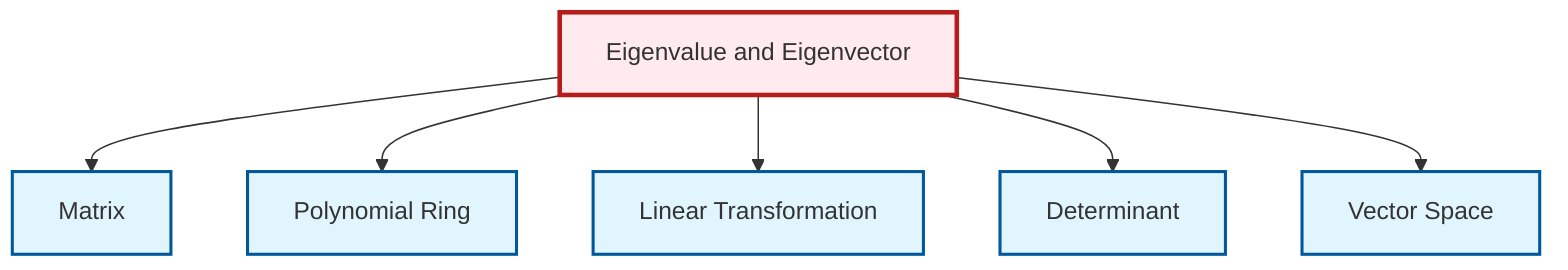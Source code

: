 graph TD
    classDef definition fill:#e1f5fe,stroke:#01579b,stroke-width:2px
    classDef theorem fill:#f3e5f5,stroke:#4a148c,stroke-width:2px
    classDef axiom fill:#fff3e0,stroke:#e65100,stroke-width:2px
    classDef example fill:#e8f5e9,stroke:#1b5e20,stroke-width:2px
    classDef current fill:#ffebee,stroke:#b71c1c,stroke-width:3px
    def-vector-space["Vector Space"]:::definition
    def-determinant["Determinant"]:::definition
    def-matrix["Matrix"]:::definition
    def-linear-transformation["Linear Transformation"]:::definition
    def-polynomial-ring["Polynomial Ring"]:::definition
    def-eigenvalue-eigenvector["Eigenvalue and Eigenvector"]:::definition
    def-eigenvalue-eigenvector --> def-matrix
    def-eigenvalue-eigenvector --> def-polynomial-ring
    def-eigenvalue-eigenvector --> def-linear-transformation
    def-eigenvalue-eigenvector --> def-determinant
    def-eigenvalue-eigenvector --> def-vector-space
    class def-eigenvalue-eigenvector current